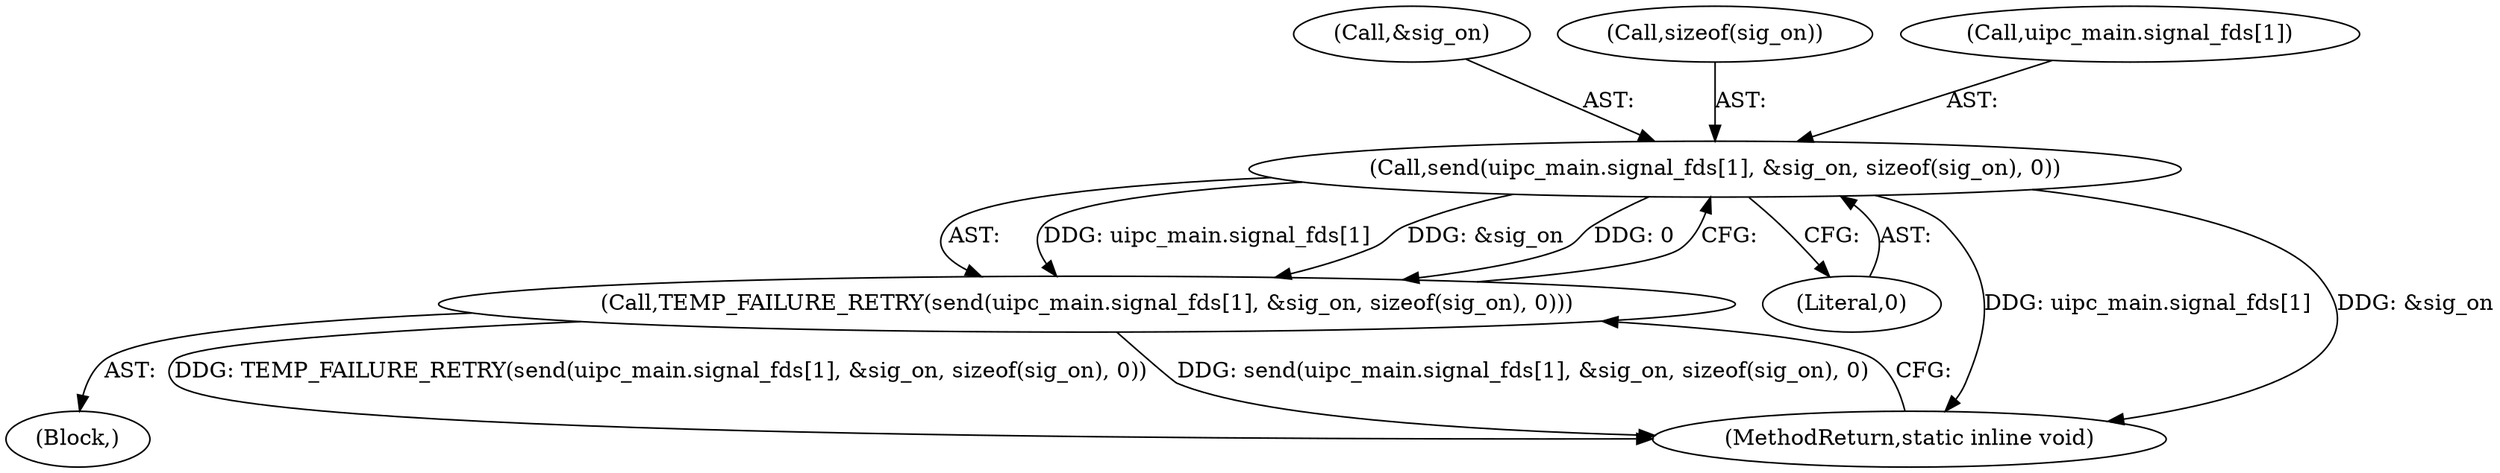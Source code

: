 digraph "0_Android_472271b153c5dc53c28beac55480a8d8434b2d5c_76@API" {
"1000110" [label="(Call,send(uipc_main.signal_fds[1], &sig_on, sizeof(sig_on), 0))"];
"1000109" [label="(Call,TEMP_FAILURE_RETRY(send(uipc_main.signal_fds[1], &sig_on, sizeof(sig_on), 0)))"];
"1000116" [label="(Call,&sig_on)"];
"1000118" [label="(Call,sizeof(sig_on))"];
"1000109" [label="(Call,TEMP_FAILURE_RETRY(send(uipc_main.signal_fds[1], &sig_on, sizeof(sig_on), 0)))"];
"1000120" [label="(Literal,0)"];
"1000102" [label="(Block,)"];
"1000121" [label="(MethodReturn,static inline void)"];
"1000110" [label="(Call,send(uipc_main.signal_fds[1], &sig_on, sizeof(sig_on), 0))"];
"1000111" [label="(Call,uipc_main.signal_fds[1])"];
"1000110" -> "1000109"  [label="AST: "];
"1000110" -> "1000120"  [label="CFG: "];
"1000111" -> "1000110"  [label="AST: "];
"1000116" -> "1000110"  [label="AST: "];
"1000118" -> "1000110"  [label="AST: "];
"1000120" -> "1000110"  [label="AST: "];
"1000109" -> "1000110"  [label="CFG: "];
"1000110" -> "1000121"  [label="DDG: uipc_main.signal_fds[1]"];
"1000110" -> "1000121"  [label="DDG: &sig_on"];
"1000110" -> "1000109"  [label="DDG: uipc_main.signal_fds[1]"];
"1000110" -> "1000109"  [label="DDG: &sig_on"];
"1000110" -> "1000109"  [label="DDG: 0"];
"1000109" -> "1000102"  [label="AST: "];
"1000121" -> "1000109"  [label="CFG: "];
"1000109" -> "1000121"  [label="DDG: TEMP_FAILURE_RETRY(send(uipc_main.signal_fds[1], &sig_on, sizeof(sig_on), 0))"];
"1000109" -> "1000121"  [label="DDG: send(uipc_main.signal_fds[1], &sig_on, sizeof(sig_on), 0)"];
}
